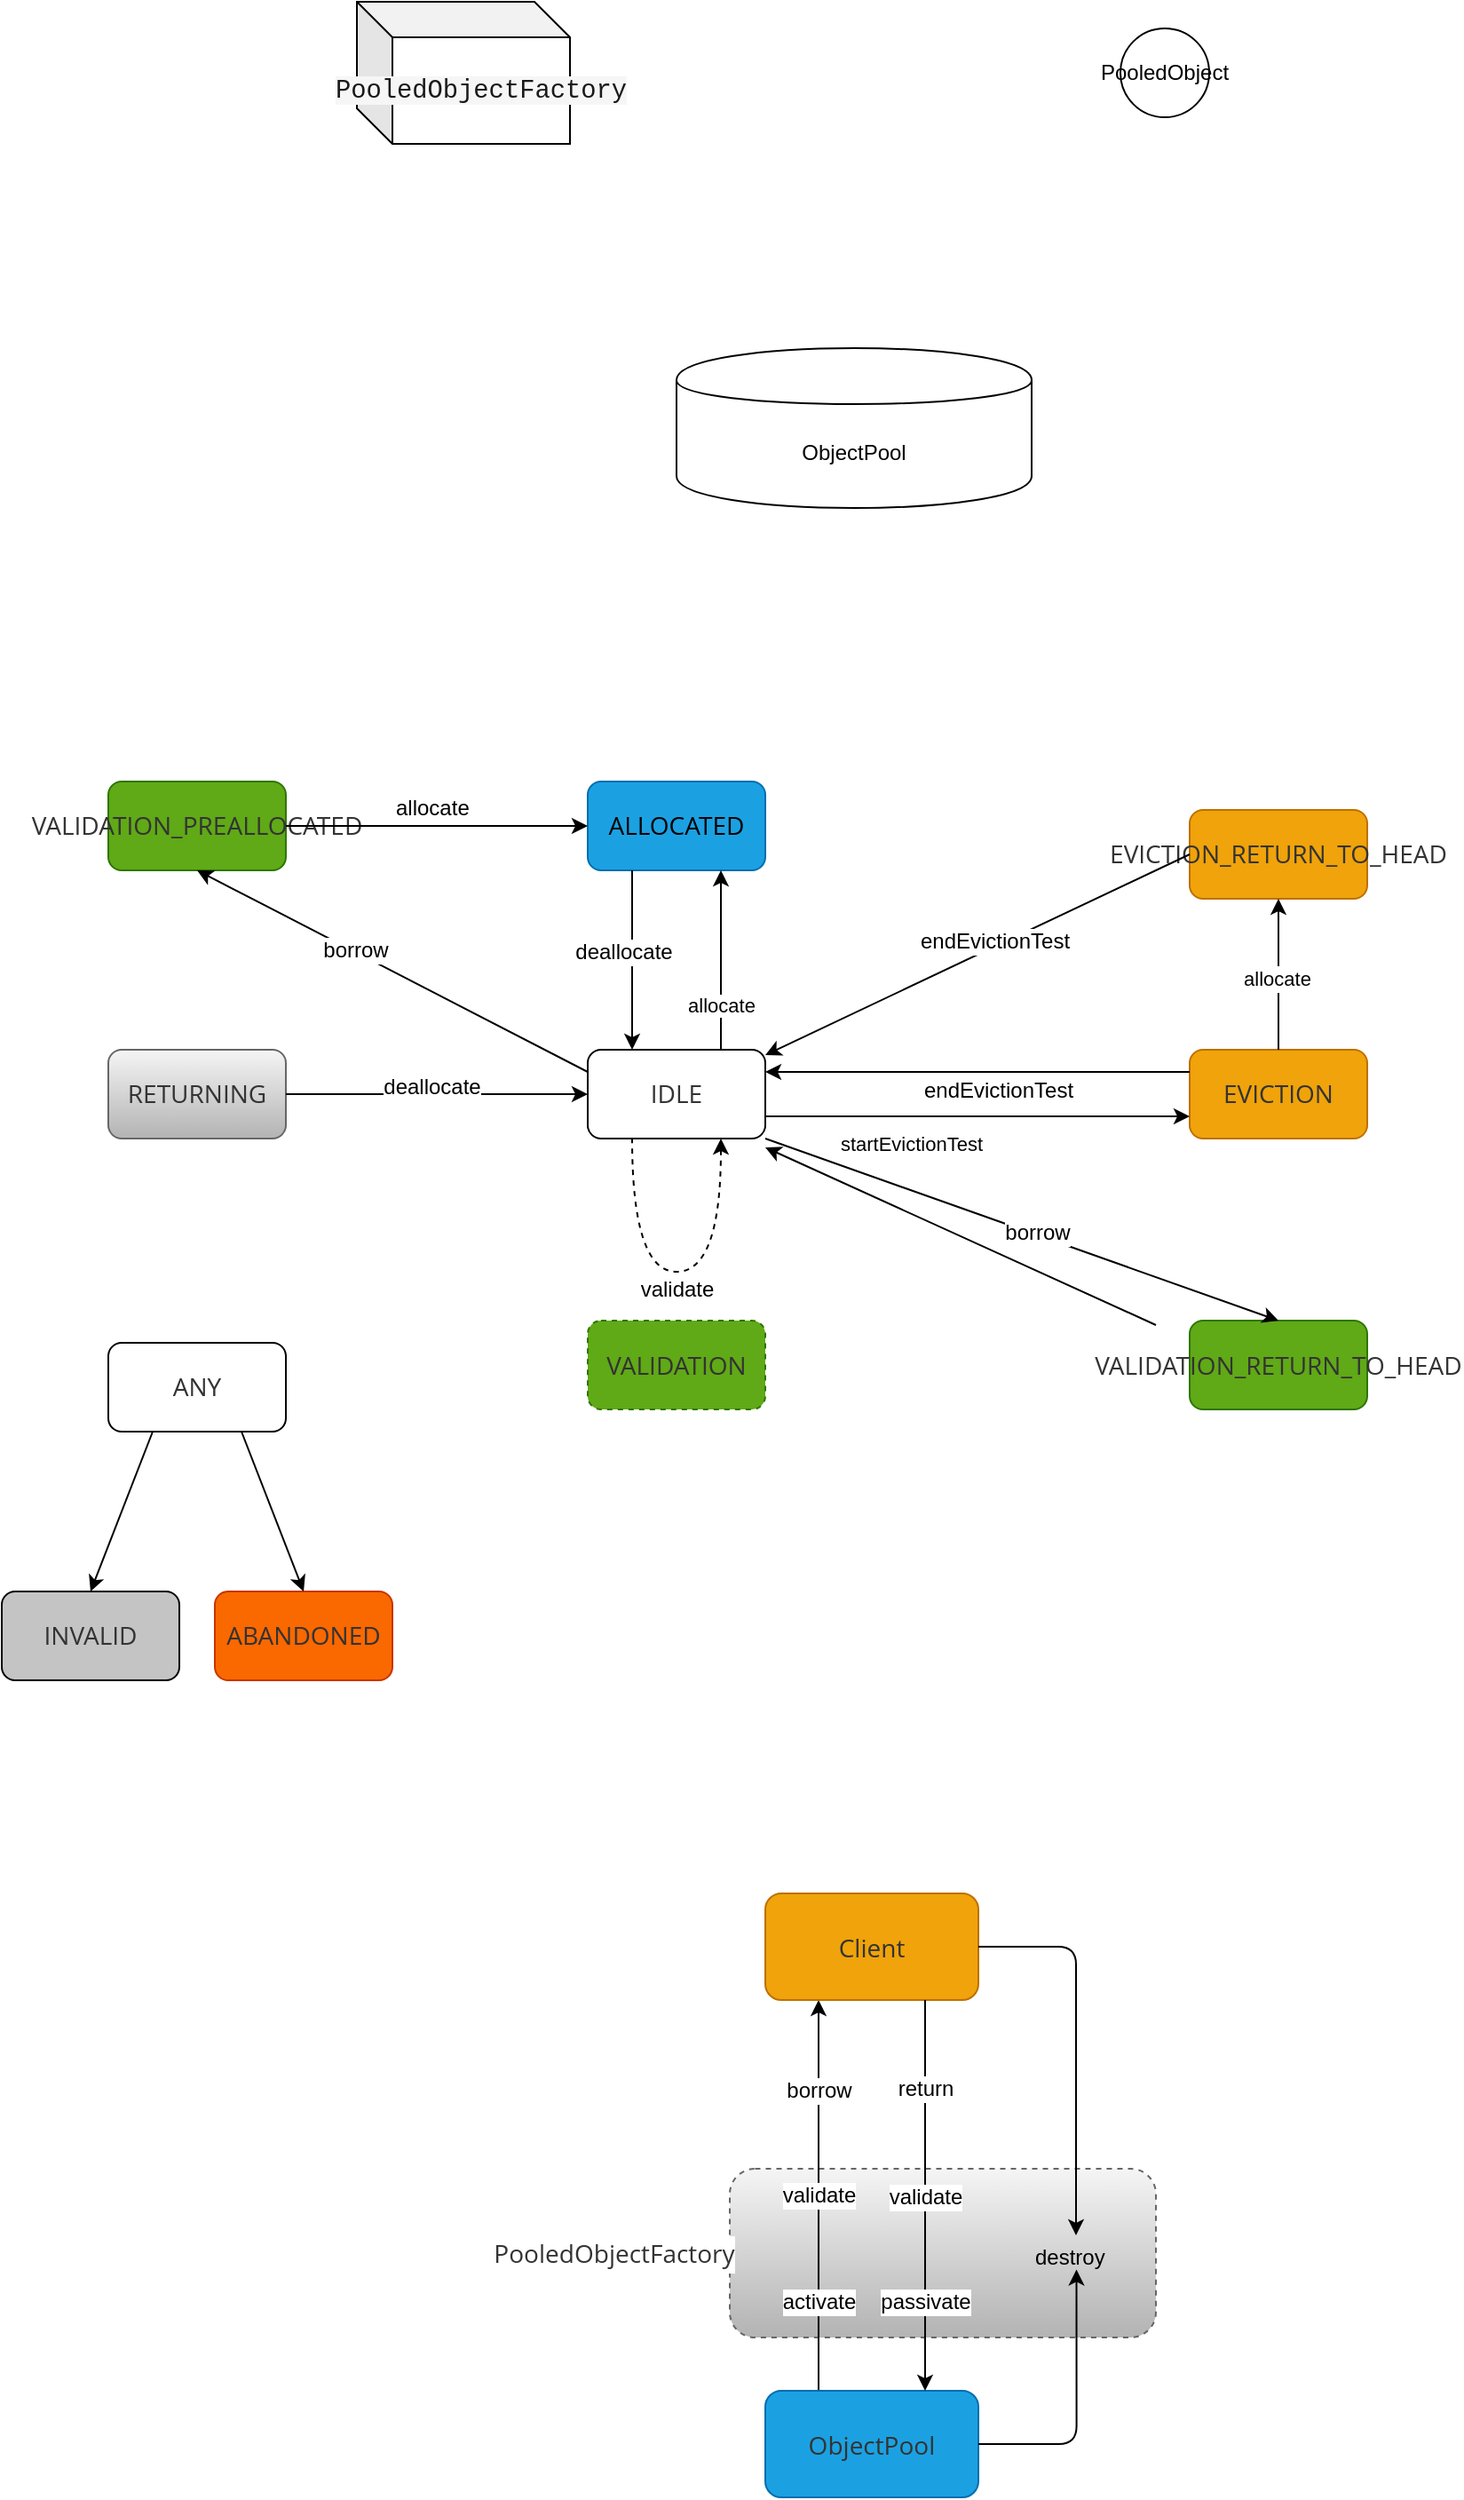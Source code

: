 <mxfile version="11.1.4" type="device"><diagram id="V4rxQLZH3uyEaAlhiUOW" name="第 1 页"><mxGraphModel dx="946" dy="682" grid="1" gridSize="10" guides="1" tooltips="1" connect="1" arrows="1" fold="1" page="1" pageScale="1" pageWidth="827" pageHeight="1169" math="0" shadow="0"><root><mxCell id="0"/><mxCell id="1" parent="0"/><mxCell id="HrOGUvUxvLyJcDfsCl9j-68" value="" style="group;fontSize=14;" vertex="1" connectable="0" parent="1"><mxGeometry x="240" y="1365" width="440" height="95" as="geometry"/></mxCell><mxCell id="HrOGUvUxvLyJcDfsCl9j-51" value="&lt;h3 class=&quot;md-end-block md-heading md-focus&quot; style=&quot;box-sizing: border-box; margin-top: 1rem; margin-bottom: 1rem; position: relative; line-height: 1.43; cursor: text;&quot;&gt;&lt;br&gt;&lt;/h3&gt;" style="rounded=1;whiteSpace=wrap;html=1;dashed=1;gradientColor=#b3b3b3;fillColor=#f5f5f5;strokeColor=#666666;labelBackgroundColor=none;" vertex="1" parent="HrOGUvUxvLyJcDfsCl9j-68"><mxGeometry x="190" width="240" height="95" as="geometry"/></mxCell><mxCell id="HrOGUvUxvLyJcDfsCl9j-67" value="&lt;h3 class=&quot;md-end-block md-heading md-focus&quot; style=&quot;box-sizing: border-box ; margin-top: 1rem ; margin-bottom: 1rem ; position: relative ; line-height: 1.43 ; cursor: text ; background-color: rgb(255 , 255 , 255)&quot;&gt;&lt;font color=&quot;#333333&quot; face=&quot;open sans, clear sans, helvetica neue, helvetica, arial, sans-serif&quot; size=&quot;1&quot;&gt;&lt;span style=&quot;font-weight: normal ; font-size: 14px&quot;&gt;PooledObjectFactory&lt;/span&gt;&lt;/font&gt;&lt;/h3&gt;" style="text;html=1;strokeColor=none;fillColor=none;align=center;verticalAlign=middle;whiteSpace=wrap;rounded=0;dashed=1;" vertex="1" parent="HrOGUvUxvLyJcDfsCl9j-68"><mxGeometry x="60" y="31" width="130" height="33" as="geometry"/></mxCell><mxCell id="HrOGUvUxvLyJcDfsCl9j-71" value="&lt;font style=&quot;font-size: 12px&quot;&gt;destroy&lt;/font&gt;" style="text;html=1;resizable=0;points=[];autosize=1;align=left;verticalAlign=top;spacingTop=-4;fontSize=14;fontColor=#000000;" vertex="1" parent="HrOGUvUxvLyJcDfsCl9j-68"><mxGeometry x="360" y="37.5" width="50" height="20" as="geometry"/></mxCell><mxCell id="HrOGUvUxvLyJcDfsCl9j-52" value="" style="endArrow=classic;html=1;entryX=0.25;entryY=1;entryDx=0;entryDy=0;exitX=0.25;exitY=0;exitDx=0;exitDy=0;" edge="1" parent="1" source="HrOGUvUxvLyJcDfsCl9j-45" target="HrOGUvUxvLyJcDfsCl9j-44"><mxGeometry width="50" height="50" relative="1" as="geometry"><mxPoint x="360" y="1660" as="sourcePoint"/><mxPoint x="380" y="1370" as="targetPoint"/></mxGeometry></mxCell><mxCell id="HrOGUvUxvLyJcDfsCl9j-53" value="activate" style="text;html=1;resizable=0;points=[];align=center;verticalAlign=middle;labelBackgroundColor=#ffffff;" vertex="1" connectable="0" parent="HrOGUvUxvLyJcDfsCl9j-52"><mxGeometry x="0.218" relative="1" as="geometry"><mxPoint y="84" as="offset"/></mxGeometry></mxCell><mxCell id="HrOGUvUxvLyJcDfsCl9j-56" value="borrow" style="text;html=1;resizable=0;points=[];align=center;verticalAlign=middle;labelBackgroundColor=#ffffff;" vertex="1" connectable="0" parent="HrOGUvUxvLyJcDfsCl9j-52"><mxGeometry x="0.588" relative="1" as="geometry"><mxPoint y="5" as="offset"/></mxGeometry></mxCell><mxCell id="HrOGUvUxvLyJcDfsCl9j-57" value="validate" style="text;html=1;resizable=0;points=[];align=center;verticalAlign=middle;labelBackgroundColor=#ffffff;" vertex="1" connectable="0" parent="HrOGUvUxvLyJcDfsCl9j-52"><mxGeometry x="-0.017" y="1" relative="1" as="geometry"><mxPoint x="1" y="-2" as="offset"/></mxGeometry></mxCell><mxCell id="HrOGUvUxvLyJcDfsCl9j-1" value="ObjectPool" style="shape=cylinder;whiteSpace=wrap;html=1;boundedLbl=1;backgroundOutline=1;" vertex="1" parent="1"><mxGeometry x="400" y="340" width="200" height="90" as="geometry"/></mxCell><mxCell id="HrOGUvUxvLyJcDfsCl9j-2" value="&lt;div style=&quot;text-align: left&quot;&gt;&lt;font color=&quot;#1a1a1a&quot; face=&quot;menlo, monaco, consolas, andale mono, lucida console, courier new, monospace&quot;&gt;&lt;span style=&quot;font-size: 14.4px ; background-color: rgb(246 , 246 , 246)&quot;&gt;PooledObjectFactory&lt;/span&gt;&lt;/font&gt;&lt;/div&gt;" style="shape=cube;whiteSpace=wrap;html=1;boundedLbl=1;backgroundOutline=1;darkOpacity=0.05;darkOpacity2=0.1;" vertex="1" parent="1"><mxGeometry x="220" y="145" width="120" height="80" as="geometry"/></mxCell><mxCell id="HrOGUvUxvLyJcDfsCl9j-3" value="PooledObject" style="ellipse;whiteSpace=wrap;html=1;aspect=fixed;" vertex="1" parent="1"><mxGeometry x="650" y="160" width="50" height="50" as="geometry"/></mxCell><mxCell id="HrOGUvUxvLyJcDfsCl9j-5" value="&lt;span style=&quot;font-family: &amp;#34;open sans&amp;#34; , &amp;#34;clear sans&amp;#34; , &amp;#34;helvetica neue&amp;#34; , &amp;#34;helvetica&amp;#34; , &amp;#34;arial&amp;#34; , sans-serif ; text-align: left ; white-space: pre-wrap&quot;&gt;&lt;font style=&quot;font-size: 14px&quot;&gt;ALLOCATED&lt;/font&gt;&lt;/span&gt;" style="rounded=1;whiteSpace=wrap;html=1;fillColor=#1ba1e2;strokeColor=#006EAF;fontColor=#000000;labelBackgroundColor=none;" vertex="1" parent="1"><mxGeometry x="350" y="584" width="100" height="50" as="geometry"/></mxCell><mxCell id="HrOGUvUxvLyJcDfsCl9j-15" style="rounded=0;orthogonalLoop=1;jettySize=auto;html=1;exitX=0.25;exitY=0;exitDx=0;exitDy=0;entryX=0.25;entryY=1;entryDx=0;entryDy=0;startArrow=classic;startFill=1;endArrow=none;endFill=0;" edge="1" parent="1" source="HrOGUvUxvLyJcDfsCl9j-6" target="HrOGUvUxvLyJcDfsCl9j-5"><mxGeometry relative="1" as="geometry"/></mxCell><mxCell id="HrOGUvUxvLyJcDfsCl9j-16" value="deallocate" style="text;html=1;resizable=0;points=[];align=center;verticalAlign=middle;labelBackgroundColor=#ffffff;" vertex="1" connectable="0" parent="HrOGUvUxvLyJcDfsCl9j-15"><mxGeometry x="-0.008" y="1" relative="1" as="geometry"><mxPoint x="-4" y="-5" as="offset"/></mxGeometry></mxCell><mxCell id="HrOGUvUxvLyJcDfsCl9j-6" value="&lt;span style=&quot;color: rgb(51, 51, 51); font-family: &amp;quot;open sans&amp;quot;, &amp;quot;clear sans&amp;quot;, &amp;quot;helvetica neue&amp;quot;, helvetica, arial, sans-serif; font-size: 14px; text-align: left; white-space: pre-wrap; background-color: rgb(255, 255, 255);&quot;&gt;IDLE&lt;/span&gt;" style="rounded=1;whiteSpace=wrap;html=1;fontSize=14;" vertex="1" parent="1"><mxGeometry x="350" y="735" width="100" height="50" as="geometry"/></mxCell><mxCell id="HrOGUvUxvLyJcDfsCl9j-7" value="&lt;span style=&quot;color: rgb(51, 51, 51); font-family: &amp;quot;open sans&amp;quot;, &amp;quot;clear sans&amp;quot;, &amp;quot;helvetica neue&amp;quot;, helvetica, arial, sans-serif; font-size: 14px; text-align: left; white-space: pre-wrap;&quot;&gt;EVICTION&lt;/span&gt;" style="rounded=1;whiteSpace=wrap;html=1;fillColor=#f0a30a;strokeColor=#BD7000;fontColor=#ffffff;labelBackgroundColor=none;fontSize=14;" vertex="1" parent="1"><mxGeometry x="689" y="735" width="100" height="50" as="geometry"/></mxCell><mxCell id="HrOGUvUxvLyJcDfsCl9j-8" value="&lt;span style=&quot;color: rgb(51, 51, 51); font-family: &amp;quot;open sans&amp;quot;, &amp;quot;clear sans&amp;quot;, &amp;quot;helvetica neue&amp;quot;, helvetica, arial, sans-serif; font-size: 14px; text-align: left; white-space: pre-wrap;&quot;&gt;EVICTION_RETURN_TO_HEAD&lt;/span&gt;" style="rounded=1;whiteSpace=wrap;html=1;fillColor=#f0a30a;strokeColor=#BD7000;fontColor=#ffffff;labelBackgroundColor=none;fontSize=14;" vertex="1" parent="1"><mxGeometry x="689" y="600" width="100" height="50" as="geometry"/></mxCell><mxCell id="HrOGUvUxvLyJcDfsCl9j-9" value="&lt;span style=&quot;color: rgb(51, 51, 51); font-family: &amp;quot;open sans&amp;quot;, &amp;quot;clear sans&amp;quot;, &amp;quot;helvetica neue&amp;quot;, helvetica, arial, sans-serif; font-size: 14px; text-align: left; white-space: pre-wrap;&quot;&gt;VALIDATION&lt;/span&gt;" style="rounded=1;whiteSpace=wrap;html=1;dashed=1;fontSize=14;fillColor=#60a917;strokeColor=#2D7600;fontColor=#ffffff;labelBackgroundColor=none;" vertex="1" parent="1"><mxGeometry x="350" y="887.5" width="100" height="50" as="geometry"/></mxCell><mxCell id="HrOGUvUxvLyJcDfsCl9j-10" value="&lt;span style=&quot;color: rgb(51, 51, 51); font-family: &amp;quot;open sans&amp;quot;, &amp;quot;clear sans&amp;quot;, &amp;quot;helvetica neue&amp;quot;, helvetica, arial, sans-serif; text-align: left; white-space: pre-wrap; font-size: 14px;&quot;&gt;&lt;font style=&quot;font-size: 14px&quot;&gt;VALIDATION_PREALLOCATED&lt;/font&gt;&lt;/span&gt;" style="rounded=1;whiteSpace=wrap;html=1;fillColor=#60a917;strokeColor=#2D7600;fontColor=#ffffff;labelBackgroundColor=none;fontSize=14;" vertex="1" parent="1"><mxGeometry x="80" y="584" width="100" height="50" as="geometry"/></mxCell><mxCell id="HrOGUvUxvLyJcDfsCl9j-11" value="&lt;span style=&quot;color: rgb(51, 51, 51); font-family: &amp;quot;open sans&amp;quot;, &amp;quot;clear sans&amp;quot;, &amp;quot;helvetica neue&amp;quot;, helvetica, arial, sans-serif; font-size: 14px; text-align: left; white-space: pre-wrap;&quot;&gt;VALIDATION_RETURN_TO_HEAD&lt;/span&gt;" style="rounded=1;whiteSpace=wrap;html=1;fillColor=#60a917;strokeColor=#2D7600;fontColor=#ffffff;labelBackgroundColor=none;fontSize=14;" vertex="1" parent="1"><mxGeometry x="689" y="887.5" width="100" height="50" as="geometry"/></mxCell><mxCell id="HrOGUvUxvLyJcDfsCl9j-12" value="&lt;span style=&quot;color: rgb(51, 51, 51); font-family: &amp;quot;open sans&amp;quot;, &amp;quot;clear sans&amp;quot;, &amp;quot;helvetica neue&amp;quot;, helvetica, arial, sans-serif; font-size: 14px; text-align: left; white-space: pre-wrap;&quot;&gt;INVALID&lt;/span&gt;" style="rounded=1;whiteSpace=wrap;html=1;fillColor=#C4C4C4;strokeColor=#000000;fontColor=#ffffff;labelBackgroundColor=none;fontSize=14;" vertex="1" parent="1"><mxGeometry x="20" y="1040" width="100" height="50" as="geometry"/></mxCell><mxCell id="HrOGUvUxvLyJcDfsCl9j-13" value="&lt;span style=&quot;color: rgb(51, 51, 51); font-family: &amp;quot;open sans&amp;quot;, &amp;quot;clear sans&amp;quot;, &amp;quot;helvetica neue&amp;quot;, helvetica, arial, sans-serif; font-size: 14px; text-align: left; white-space: pre-wrap;&quot;&gt;ABANDONED&lt;/span&gt;" style="rounded=1;whiteSpace=wrap;html=1;fillColor=#fa6800;strokeColor=#C73500;fontColor=#ffffff;labelBackgroundColor=none;fontSize=14;" vertex="1" parent="1"><mxGeometry x="140" y="1040" width="100" height="50" as="geometry"/></mxCell><mxCell id="HrOGUvUxvLyJcDfsCl9j-14" value="&lt;span style=&quot;color: rgb(51, 51, 51); font-family: &amp;quot;open sans&amp;quot;, &amp;quot;clear sans&amp;quot;, &amp;quot;helvetica neue&amp;quot;, helvetica, arial, sans-serif; font-size: 14px; text-align: left; white-space: pre-wrap;&quot;&gt;RETURNING&lt;/span&gt;" style="rounded=1;whiteSpace=wrap;html=1;gradientColor=#b3b3b3;fillColor=#f5f5f5;strokeColor=#666666;labelBackgroundColor=none;fontSize=14;" vertex="1" parent="1"><mxGeometry x="80" y="735" width="100" height="50" as="geometry"/></mxCell><mxCell id="HrOGUvUxvLyJcDfsCl9j-17" value="allocate" style="endArrow=none;html=1;exitX=0.75;exitY=1;exitDx=0;exitDy=0;entryX=0.75;entryY=0;entryDx=0;entryDy=0;startArrow=classic;startFill=1;endFill=0;" edge="1" parent="1" source="HrOGUvUxvLyJcDfsCl9j-5" target="HrOGUvUxvLyJcDfsCl9j-6"><mxGeometry x="0.505" width="50" height="50" relative="1" as="geometry"><mxPoint x="620" y="690" as="sourcePoint"/><mxPoint x="670" y="640" as="targetPoint"/><mxPoint as="offset"/></mxGeometry></mxCell><mxCell id="HrOGUvUxvLyJcDfsCl9j-18" value="startEvictionTest" style="endArrow=classic;html=1;exitX=1;exitY=0.75;exitDx=0;exitDy=0;entryX=0;entryY=0.75;entryDx=0;entryDy=0;" edge="1" parent="1" source="HrOGUvUxvLyJcDfsCl9j-6" target="HrOGUvUxvLyJcDfsCl9j-7"><mxGeometry x="-0.317" y="-15" width="50" height="50" relative="1" as="geometry"><mxPoint x="376" y="785" as="sourcePoint"/><mxPoint x="720" y="820" as="targetPoint"/><mxPoint as="offset"/></mxGeometry></mxCell><mxCell id="HrOGUvUxvLyJcDfsCl9j-19" value="" style="endArrow=classic;html=1;entryX=1;entryY=0.25;entryDx=0;entryDy=0;exitX=0;exitY=0.25;exitDx=0;exitDy=0;" edge="1" parent="1" source="HrOGUvUxvLyJcDfsCl9j-7" target="HrOGUvUxvLyJcDfsCl9j-6"><mxGeometry width="50" height="50" relative="1" as="geometry"><mxPoint x="750" y="820" as="sourcePoint"/><mxPoint x="450" y="800" as="targetPoint"/></mxGeometry></mxCell><mxCell id="HrOGUvUxvLyJcDfsCl9j-20" value="endEvictionTest" style="text;html=1;resizable=0;points=[];align=center;verticalAlign=middle;labelBackgroundColor=#ffffff;" vertex="1" connectable="0" parent="HrOGUvUxvLyJcDfsCl9j-19"><mxGeometry x="-0.054" relative="1" as="geometry"><mxPoint x="5" y="10.5" as="offset"/></mxGeometry></mxCell><mxCell id="HrOGUvUxvLyJcDfsCl9j-22" value="" style="endArrow=classic;html=1;exitX=0.5;exitY=0;exitDx=0;exitDy=0;entryX=0.5;entryY=1;entryDx=0;entryDy=0;" edge="1" parent="1" source="HrOGUvUxvLyJcDfsCl9j-7" target="HrOGUvUxvLyJcDfsCl9j-8"><mxGeometry width="50" height="50" relative="1" as="geometry"><mxPoint x="522" y="990" as="sourcePoint"/><mxPoint x="572" y="940" as="targetPoint"/></mxGeometry></mxCell><mxCell id="HrOGUvUxvLyJcDfsCl9j-23" value="&lt;span style=&quot;font-size: 11px&quot;&gt;allocate&lt;/span&gt;" style="text;html=1;resizable=0;points=[];align=center;verticalAlign=middle;labelBackgroundColor=#ffffff;" vertex="1" connectable="0" parent="HrOGUvUxvLyJcDfsCl9j-22"><mxGeometry x="-0.042" y="1" relative="1" as="geometry"><mxPoint as="offset"/></mxGeometry></mxCell><mxCell id="HrOGUvUxvLyJcDfsCl9j-25" value="" style="endArrow=classic;html=1;exitX=0;exitY=0.5;exitDx=0;exitDy=0;entryX=1;entryY=0.06;entryDx=0;entryDy=0;entryPerimeter=0;" edge="1" parent="1" source="HrOGUvUxvLyJcDfsCl9j-8" target="HrOGUvUxvLyJcDfsCl9j-6"><mxGeometry width="50" height="50" relative="1" as="geometry"><mxPoint x="435" y="897.5" as="sourcePoint"/><mxPoint x="480" y="770" as="targetPoint"/></mxGeometry></mxCell><mxCell id="HrOGUvUxvLyJcDfsCl9j-26" value="endEvictionTest" style="text;html=1;resizable=0;points=[];align=center;verticalAlign=middle;labelBackgroundColor=#ffffff;" vertex="1" connectable="0" parent="HrOGUvUxvLyJcDfsCl9j-25"><mxGeometry x="-0.054" relative="1" as="geometry"><mxPoint x="2.5" y="-5" as="offset"/></mxGeometry></mxCell><mxCell id="HrOGUvUxvLyJcDfsCl9j-28" style="rounded=0;orthogonalLoop=1;jettySize=auto;html=1;exitX=0;exitY=0.5;exitDx=0;exitDy=0;entryX=1;entryY=0.5;entryDx=0;entryDy=0;startArrow=classic;startFill=1;endArrow=none;endFill=0;" edge="1" parent="1" source="HrOGUvUxvLyJcDfsCl9j-6" target="HrOGUvUxvLyJcDfsCl9j-14"><mxGeometry relative="1" as="geometry"><mxPoint x="385" y="745" as="sourcePoint"/><mxPoint x="385" y="644" as="targetPoint"/></mxGeometry></mxCell><mxCell id="HrOGUvUxvLyJcDfsCl9j-29" value="deallocate" style="text;html=1;resizable=0;points=[];align=center;verticalAlign=middle;labelBackgroundColor=#ffffff;" vertex="1" connectable="0" parent="HrOGUvUxvLyJcDfsCl9j-28"><mxGeometry x="-0.008" y="1" relative="1" as="geometry"><mxPoint x="-4" y="-5" as="offset"/></mxGeometry></mxCell><mxCell id="HrOGUvUxvLyJcDfsCl9j-31" style="rounded=0;orthogonalLoop=1;jettySize=auto;html=1;entryX=0.25;entryY=1;entryDx=0;entryDy=0;startArrow=classic;startFill=1;endArrow=none;endFill=0;dashed=1;edgeStyle=orthogonalEdgeStyle;curved=1;exitX=0.75;exitY=1;exitDx=0;exitDy=0;" edge="1" parent="1" source="HrOGUvUxvLyJcDfsCl9j-6" target="HrOGUvUxvLyJcDfsCl9j-6"><mxGeometry relative="1" as="geometry"><mxPoint x="410" y="810" as="sourcePoint"/><mxPoint x="385" y="644" as="targetPoint"/><Array as="points"><mxPoint x="425" y="860"/><mxPoint x="375" y="860"/></Array></mxGeometry></mxCell><mxCell id="HrOGUvUxvLyJcDfsCl9j-32" value="validate" style="text;html=1;resizable=0;points=[];align=center;verticalAlign=middle;labelBackgroundColor=#ffffff;" vertex="1" connectable="0" parent="HrOGUvUxvLyJcDfsCl9j-31"><mxGeometry x="-0.008" y="1" relative="1" as="geometry"><mxPoint x="-1" y="9" as="offset"/></mxGeometry></mxCell><mxCell id="HrOGUvUxvLyJcDfsCl9j-35" value="" style="endArrow=classic;html=1;entryX=0.5;entryY=1;entryDx=0;entryDy=0;exitX=0;exitY=0.25;exitDx=0;exitDy=0;" edge="1" parent="1" source="HrOGUvUxvLyJcDfsCl9j-6" target="HrOGUvUxvLyJcDfsCl9j-10"><mxGeometry width="50" height="50" relative="1" as="geometry"><mxPoint x="-10" y="760" as="sourcePoint"/><mxPoint x="40" y="710" as="targetPoint"/></mxGeometry></mxCell><mxCell id="HrOGUvUxvLyJcDfsCl9j-36" value="borrow" style="text;html=1;resizable=0;points=[];align=center;verticalAlign=middle;labelBackgroundColor=#ffffff;" vertex="1" connectable="0" parent="HrOGUvUxvLyJcDfsCl9j-35"><mxGeometry x="0.193" relative="1" as="geometry"><mxPoint y="-1" as="offset"/></mxGeometry></mxCell><mxCell id="HrOGUvUxvLyJcDfsCl9j-37" value="" style="endArrow=classic;html=1;entryX=0;entryY=0.5;entryDx=0;entryDy=0;exitX=1;exitY=0.5;exitDx=0;exitDy=0;" edge="1" parent="1" source="HrOGUvUxvLyJcDfsCl9j-10" target="HrOGUvUxvLyJcDfsCl9j-5"><mxGeometry width="50" height="50" relative="1" as="geometry"><mxPoint x="150" y="580" as="sourcePoint"/><mxPoint x="200" y="530" as="targetPoint"/></mxGeometry></mxCell><mxCell id="HrOGUvUxvLyJcDfsCl9j-38" value="allocate" style="text;html=1;resizable=0;points=[];autosize=1;align=left;verticalAlign=top;spacingTop=-4;" vertex="1" parent="1"><mxGeometry x="240" y="589" width="60" height="20" as="geometry"/></mxCell><mxCell id="HrOGUvUxvLyJcDfsCl9j-40" value="" style="endArrow=classic;html=1;exitX=1;exitY=1;exitDx=0;exitDy=0;exitPerimeter=0;entryX=0.5;entryY=0;entryDx=0;entryDy=0;" edge="1" parent="1" source="HrOGUvUxvLyJcDfsCl9j-6" target="HrOGUvUxvLyJcDfsCl9j-11"><mxGeometry width="50" height="50" relative="1" as="geometry"><mxPoint x="540" y="1030" as="sourcePoint"/><mxPoint x="590" y="980" as="targetPoint"/></mxGeometry></mxCell><mxCell id="HrOGUvUxvLyJcDfsCl9j-41" value="borrow" style="text;html=1;resizable=0;points=[];align=center;verticalAlign=middle;labelBackgroundColor=#ffffff;" vertex="1" connectable="0" parent="HrOGUvUxvLyJcDfsCl9j-40"><mxGeometry x="0.056" y="1" relative="1" as="geometry"><mxPoint as="offset"/></mxGeometry></mxCell><mxCell id="HrOGUvUxvLyJcDfsCl9j-42" value="" style="endArrow=classic;html=1;" edge="1" parent="1"><mxGeometry width="50" height="50" relative="1" as="geometry"><mxPoint x="670" y="890" as="sourcePoint"/><mxPoint x="450" y="790" as="targetPoint"/></mxGeometry></mxCell><mxCell id="HrOGUvUxvLyJcDfsCl9j-44" value="&lt;h3 class=&quot;md-end-block md-heading md-focus&quot; style=&quot;box-sizing: border-box ; font-size: 14px ; margin-top: 1rem ; margin-bottom: 1rem ; position: relative ; line-height: 1.43 ; cursor: text ; color: rgb(51 , 51 , 51) ; font-family: &amp;#34;open sans&amp;#34; , &amp;#34;clear sans&amp;#34; , &amp;#34;helvetica neue&amp;#34; , &amp;#34;helvetica&amp;#34; , &amp;#34;arial&amp;#34; , sans-serif&quot;&gt;&lt;span style=&quot;font-weight: 400 ; white-space: pre-wrap ; font-size: 14px&quot;&gt;Client&lt;/span&gt;&lt;/h3&gt;" style="rounded=1;whiteSpace=wrap;html=1;fillColor=#f0a30a;strokeColor=#BD7000;fontColor=#ffffff;labelBackgroundColor=none;fontSize=14;" vertex="1" parent="1"><mxGeometry x="450" y="1210" width="120" height="60" as="geometry"/></mxCell><mxCell id="HrOGUvUxvLyJcDfsCl9j-45" value="&lt;h3 class=&quot;md-end-block md-heading md-focus&quot; style=&quot;box-sizing: border-box; font-size: 14px; margin-top: 1rem; margin-bottom: 1rem; position: relative; line-height: 1.43; cursor: text; white-space: normal; color: rgb(51, 51, 51); font-family: &amp;quot;open sans&amp;quot;, &amp;quot;clear sans&amp;quot;, &amp;quot;helvetica neue&amp;quot;, helvetica, arial, sans-serif;&quot;&gt;&lt;span class=&quot;md-plain md-expand&quot; style=&quot;box-sizing: border-box; white-space: pre-wrap; font-weight: normal; font-size: 14px;&quot;&gt;Object&lt;/span&gt;&lt;span style=&quot;font-weight: normal; font-size: 14px;&quot;&gt;Pool&lt;/span&gt;&lt;/h3&gt;" style="rounded=1;whiteSpace=wrap;html=1;fillColor=#1ba1e2;strokeColor=#006EAF;fontColor=#ffffff;labelBackgroundColor=none;fontSize=14;" vertex="1" parent="1"><mxGeometry x="450" y="1490" width="120" height="60" as="geometry"/></mxCell><mxCell id="HrOGUvUxvLyJcDfsCl9j-48" value="" style="endArrow=classic;html=1;entryX=0.75;entryY=0;entryDx=0;entryDy=0;exitX=0.75;exitY=1;exitDx=0;exitDy=0;" edge="1" parent="1" source="HrOGUvUxvLyJcDfsCl9j-44" target="HrOGUvUxvLyJcDfsCl9j-45"><mxGeometry width="50" height="50" relative="1" as="geometry"><mxPoint x="530" y="1350" as="sourcePoint"/><mxPoint x="380" y="1510" as="targetPoint"/></mxGeometry></mxCell><mxCell id="HrOGUvUxvLyJcDfsCl9j-50" value="return" style="text;html=1;resizable=0;points=[];align=center;verticalAlign=middle;labelBackgroundColor=#ffffff;" vertex="1" connectable="0" parent="HrOGUvUxvLyJcDfsCl9j-48"><mxGeometry x="0.289" relative="1" as="geometry"><mxPoint y="-92" as="offset"/></mxGeometry></mxCell><mxCell id="HrOGUvUxvLyJcDfsCl9j-59" value="passivate" style="text;html=1;resizable=0;points=[];align=center;verticalAlign=middle;labelBackgroundColor=#ffffff;" vertex="1" connectable="0" parent="HrOGUvUxvLyJcDfsCl9j-48"><mxGeometry x="0.511" y="1" relative="1" as="geometry"><mxPoint x="-1" y="4" as="offset"/></mxGeometry></mxCell><mxCell id="HrOGUvUxvLyJcDfsCl9j-60" value="validate" style="text;html=1;resizable=0;points=[];align=center;verticalAlign=middle;labelBackgroundColor=#ffffff;" vertex="1" connectable="0" parent="HrOGUvUxvLyJcDfsCl9j-48"><mxGeometry x="0.148" relative="1" as="geometry"><mxPoint y="-16" as="offset"/></mxGeometry></mxCell><mxCell id="HrOGUvUxvLyJcDfsCl9j-72" value="" style="endArrow=classic;html=1;fontSize=14;fontColor=#000000;exitX=1;exitY=0.5;exitDx=0;exitDy=0;entryX=0.505;entryY=0.961;entryDx=0;entryDy=0;entryPerimeter=0;edgeStyle=orthogonalEdgeStyle;" edge="1" parent="1" source="HrOGUvUxvLyJcDfsCl9j-45" target="HrOGUvUxvLyJcDfsCl9j-71"><mxGeometry width="50" height="50" relative="1" as="geometry"><mxPoint x="620" y="1560" as="sourcePoint"/><mxPoint x="670" y="1510" as="targetPoint"/></mxGeometry></mxCell><mxCell id="HrOGUvUxvLyJcDfsCl9j-73" value="" style="endArrow=classic;html=1;fontSize=14;fontColor=#000000;exitX=1;exitY=0.5;exitDx=0;exitDy=0;edgeStyle=orthogonalEdgeStyle;" edge="1" parent="1" source="HrOGUvUxvLyJcDfsCl9j-44" target="HrOGUvUxvLyJcDfsCl9j-71"><mxGeometry width="50" height="50" relative="1" as="geometry"><mxPoint x="670" y="1340" as="sourcePoint"/><mxPoint x="720" y="1290" as="targetPoint"/></mxGeometry></mxCell><mxCell id="HrOGUvUxvLyJcDfsCl9j-74" value="" style="endArrow=classic;html=1;fontSize=14;fontColor=#000000;entryX=0.5;entryY=0;entryDx=0;entryDy=0;exitX=0.25;exitY=1;exitDx=0;exitDy=0;" edge="1" parent="1" source="HrOGUvUxvLyJcDfsCl9j-76" target="HrOGUvUxvLyJcDfsCl9j-12"><mxGeometry width="50" height="50" relative="1" as="geometry"><mxPoint x="110" y="960" as="sourcePoint"/><mxPoint x="80" y="890" as="targetPoint"/></mxGeometry></mxCell><mxCell id="HrOGUvUxvLyJcDfsCl9j-75" value="" style="endArrow=classic;html=1;fontSize=14;fontColor=#000000;entryX=0.5;entryY=0;entryDx=0;entryDy=0;exitX=0.75;exitY=1;exitDx=0;exitDy=0;" edge="1" parent="1" source="HrOGUvUxvLyJcDfsCl9j-76" target="HrOGUvUxvLyJcDfsCl9j-13"><mxGeometry width="50" height="50" relative="1" as="geometry"><mxPoint x="160" y="950" as="sourcePoint"/><mxPoint x="80" y="1050" as="targetPoint"/></mxGeometry></mxCell><mxCell id="HrOGUvUxvLyJcDfsCl9j-76" value="&lt;span style=&quot;color: rgb(51 , 51 , 51) ; font-family: &amp;#34;open sans&amp;#34; , &amp;#34;clear sans&amp;#34; , &amp;#34;helvetica neue&amp;#34; , &amp;#34;helvetica&amp;#34; , &amp;#34;arial&amp;#34; , sans-serif ; font-size: 14px ; text-align: left ; white-space: pre-wrap&quot;&gt;ANY&lt;/span&gt;" style="rounded=1;whiteSpace=wrap;html=1;labelBackgroundColor=none;fontSize=14;" vertex="1" parent="1"><mxGeometry x="80" y="900" width="100" height="50" as="geometry"/></mxCell></root></mxGraphModel></diagram></mxfile>